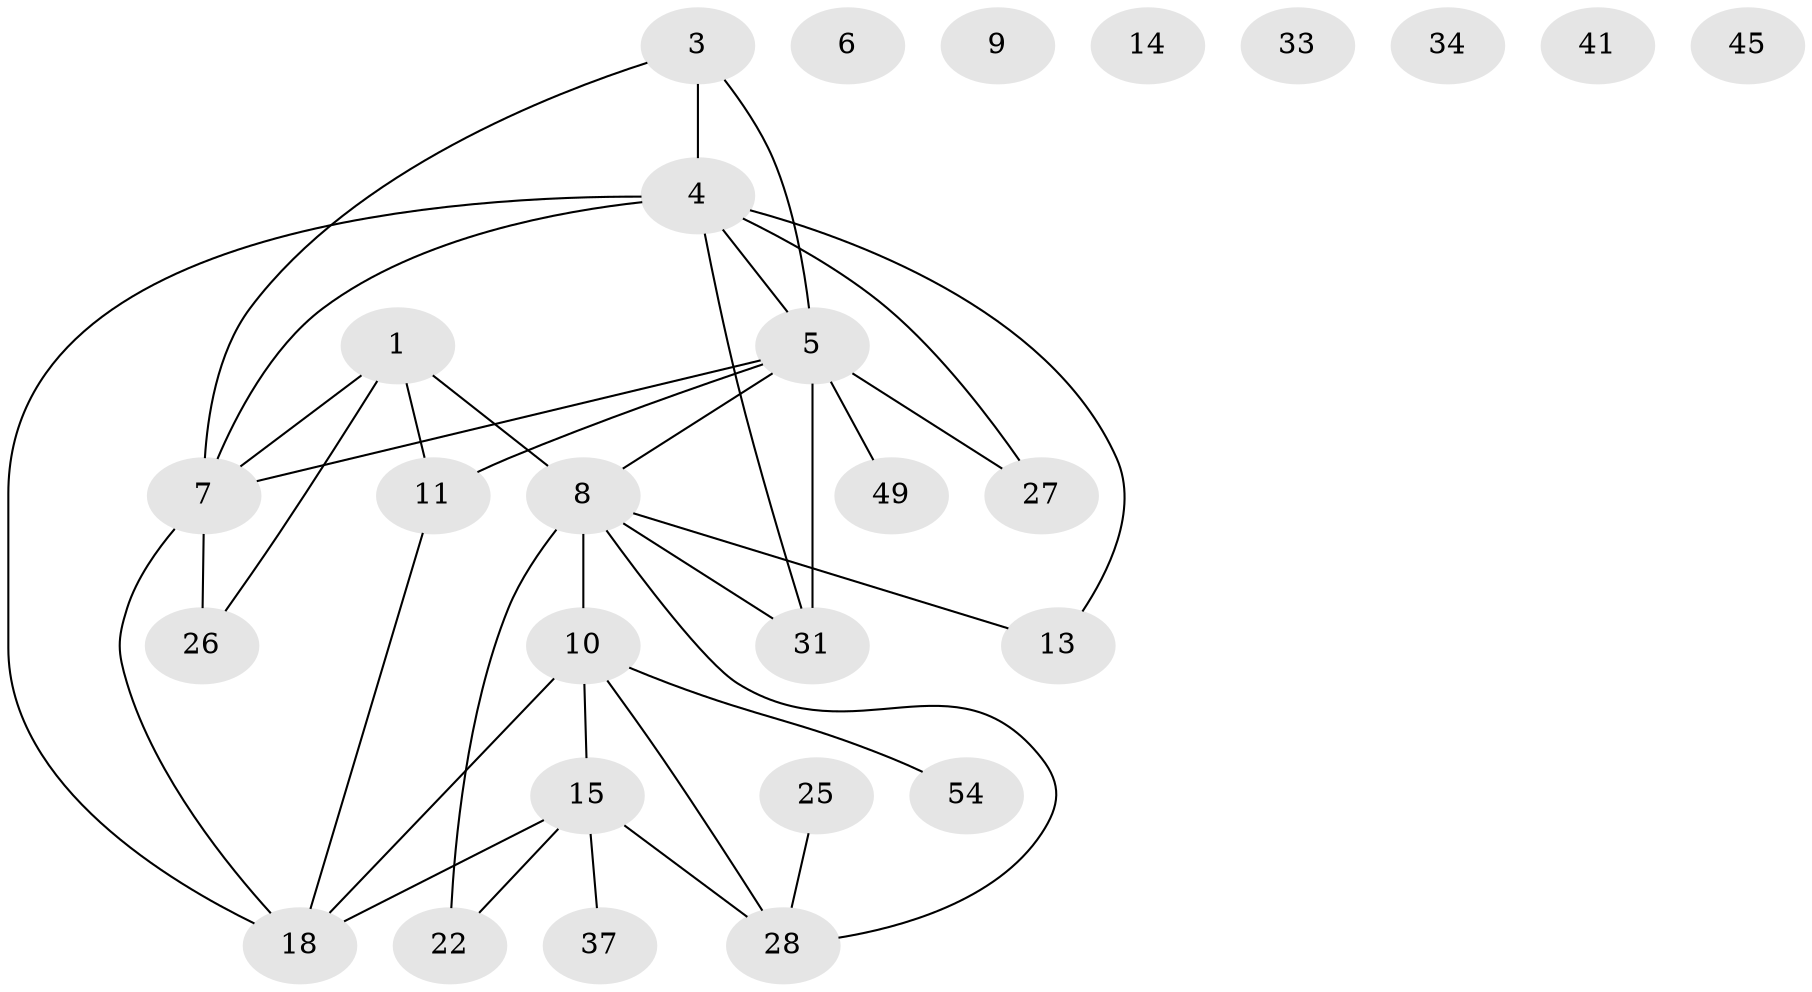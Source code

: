 // original degree distribution, {3: 0.2962962962962963, 4: 0.07407407407407407, 2: 0.18518518518518517, 5: 0.09259259259259259, 1: 0.2222222222222222, 0: 0.09259259259259259, 6: 0.018518518518518517, 7: 0.018518518518518517}
// Generated by graph-tools (version 1.1) at 2025/12/03/09/25 04:12:59]
// undirected, 27 vertices, 36 edges
graph export_dot {
graph [start="1"]
  node [color=gray90,style=filled];
  1 [super="+48+2"];
  3 [super="+29"];
  4 [super="+47+52+21+30"];
  5 [super="+12+16"];
  6 [super="+36"];
  7 [super="+23+43"];
  8 [super="+32"];
  9;
  10 [super="+24"];
  11;
  13;
  14;
  15 [super="+40"];
  18 [super="+44+19"];
  22 [super="+46"];
  25 [super="+39"];
  26;
  27 [super="+35"];
  28;
  31 [super="+42"];
  33 [super="+38"];
  34;
  37;
  41;
  45;
  49;
  54;
  1 -- 7 [weight=2];
  1 -- 11;
  1 -- 8;
  1 -- 26;
  3 -- 5;
  3 -- 4;
  3 -- 7;
  4 -- 27;
  4 -- 18;
  4 -- 31;
  4 -- 5 [weight=2];
  4 -- 7;
  4 -- 13;
  5 -- 7;
  5 -- 11;
  5 -- 31;
  5 -- 49;
  5 -- 27;
  5 -- 8;
  7 -- 18;
  7 -- 26;
  8 -- 10 [weight=2];
  8 -- 13;
  8 -- 22;
  8 -- 28;
  8 -- 31 [weight=2];
  10 -- 54;
  10 -- 18;
  10 -- 28;
  10 -- 15;
  11 -- 18;
  15 -- 37;
  15 -- 18;
  15 -- 22;
  15 -- 28;
  25 -- 28;
}
